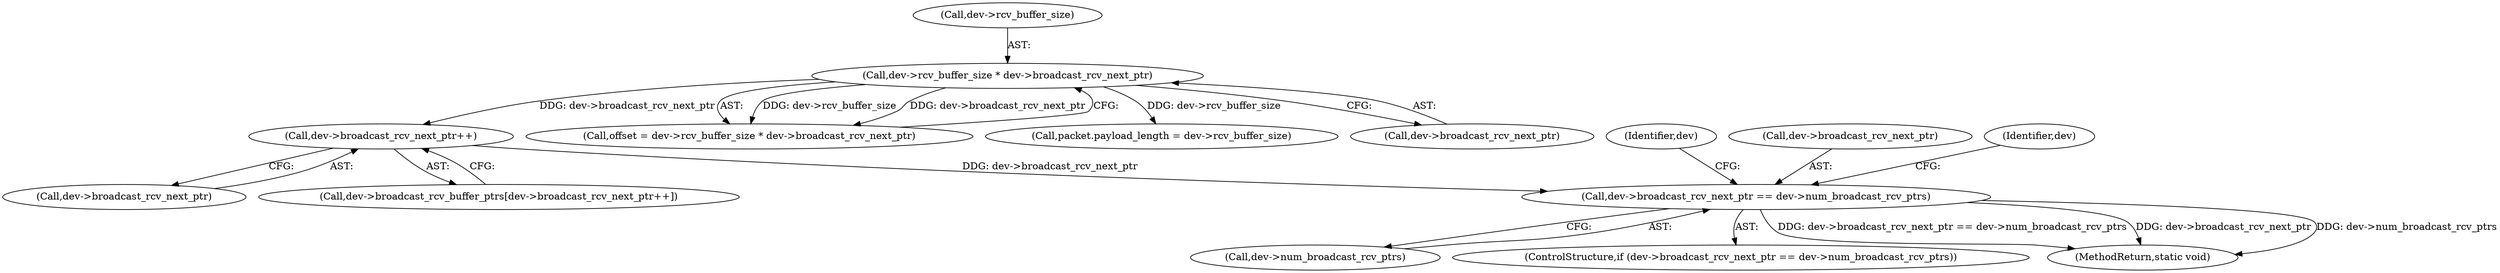 digraph "0_linux_667121ace9dbafb368618dbabcf07901c962ddac_0@pointer" {
"1000154" [label="(Call,dev->broadcast_rcv_next_ptr == dev->num_broadcast_rcv_ptrs)"];
"1000149" [label="(Call,dev->broadcast_rcv_next_ptr++)"];
"1000136" [label="(Call,dev->rcv_buffer_size * dev->broadcast_rcv_next_ptr)"];
"1000158" [label="(Call,dev->num_broadcast_rcv_ptrs)"];
"1000169" [label="(Identifier,dev)"];
"1000149" [label="(Call,dev->broadcast_rcv_next_ptr++)"];
"1000134" [label="(Call,offset = dev->rcv_buffer_size * dev->broadcast_rcv_next_ptr)"];
"1000155" [label="(Call,dev->broadcast_rcv_next_ptr)"];
"1000163" [label="(Identifier,dev)"];
"1000150" [label="(Call,dev->broadcast_rcv_next_ptr)"];
"1000153" [label="(ControlStructure,if (dev->broadcast_rcv_next_ptr == dev->num_broadcast_rcv_ptrs))"];
"1000299" [label="(MethodReturn,static void)"];
"1000225" [label="(Call,packet.payload_length = dev->rcv_buffer_size)"];
"1000145" [label="(Call,dev->broadcast_rcv_buffer_ptrs[dev->broadcast_rcv_next_ptr++])"];
"1000140" [label="(Call,dev->broadcast_rcv_next_ptr)"];
"1000154" [label="(Call,dev->broadcast_rcv_next_ptr == dev->num_broadcast_rcv_ptrs)"];
"1000136" [label="(Call,dev->rcv_buffer_size * dev->broadcast_rcv_next_ptr)"];
"1000137" [label="(Call,dev->rcv_buffer_size)"];
"1000154" -> "1000153"  [label="AST: "];
"1000154" -> "1000158"  [label="CFG: "];
"1000155" -> "1000154"  [label="AST: "];
"1000158" -> "1000154"  [label="AST: "];
"1000163" -> "1000154"  [label="CFG: "];
"1000169" -> "1000154"  [label="CFG: "];
"1000154" -> "1000299"  [label="DDG: dev->broadcast_rcv_next_ptr == dev->num_broadcast_rcv_ptrs"];
"1000154" -> "1000299"  [label="DDG: dev->broadcast_rcv_next_ptr"];
"1000154" -> "1000299"  [label="DDG: dev->num_broadcast_rcv_ptrs"];
"1000149" -> "1000154"  [label="DDG: dev->broadcast_rcv_next_ptr"];
"1000149" -> "1000145"  [label="AST: "];
"1000149" -> "1000150"  [label="CFG: "];
"1000150" -> "1000149"  [label="AST: "];
"1000145" -> "1000149"  [label="CFG: "];
"1000136" -> "1000149"  [label="DDG: dev->broadcast_rcv_next_ptr"];
"1000136" -> "1000134"  [label="AST: "];
"1000136" -> "1000140"  [label="CFG: "];
"1000137" -> "1000136"  [label="AST: "];
"1000140" -> "1000136"  [label="AST: "];
"1000134" -> "1000136"  [label="CFG: "];
"1000136" -> "1000134"  [label="DDG: dev->rcv_buffer_size"];
"1000136" -> "1000134"  [label="DDG: dev->broadcast_rcv_next_ptr"];
"1000136" -> "1000225"  [label="DDG: dev->rcv_buffer_size"];
}
